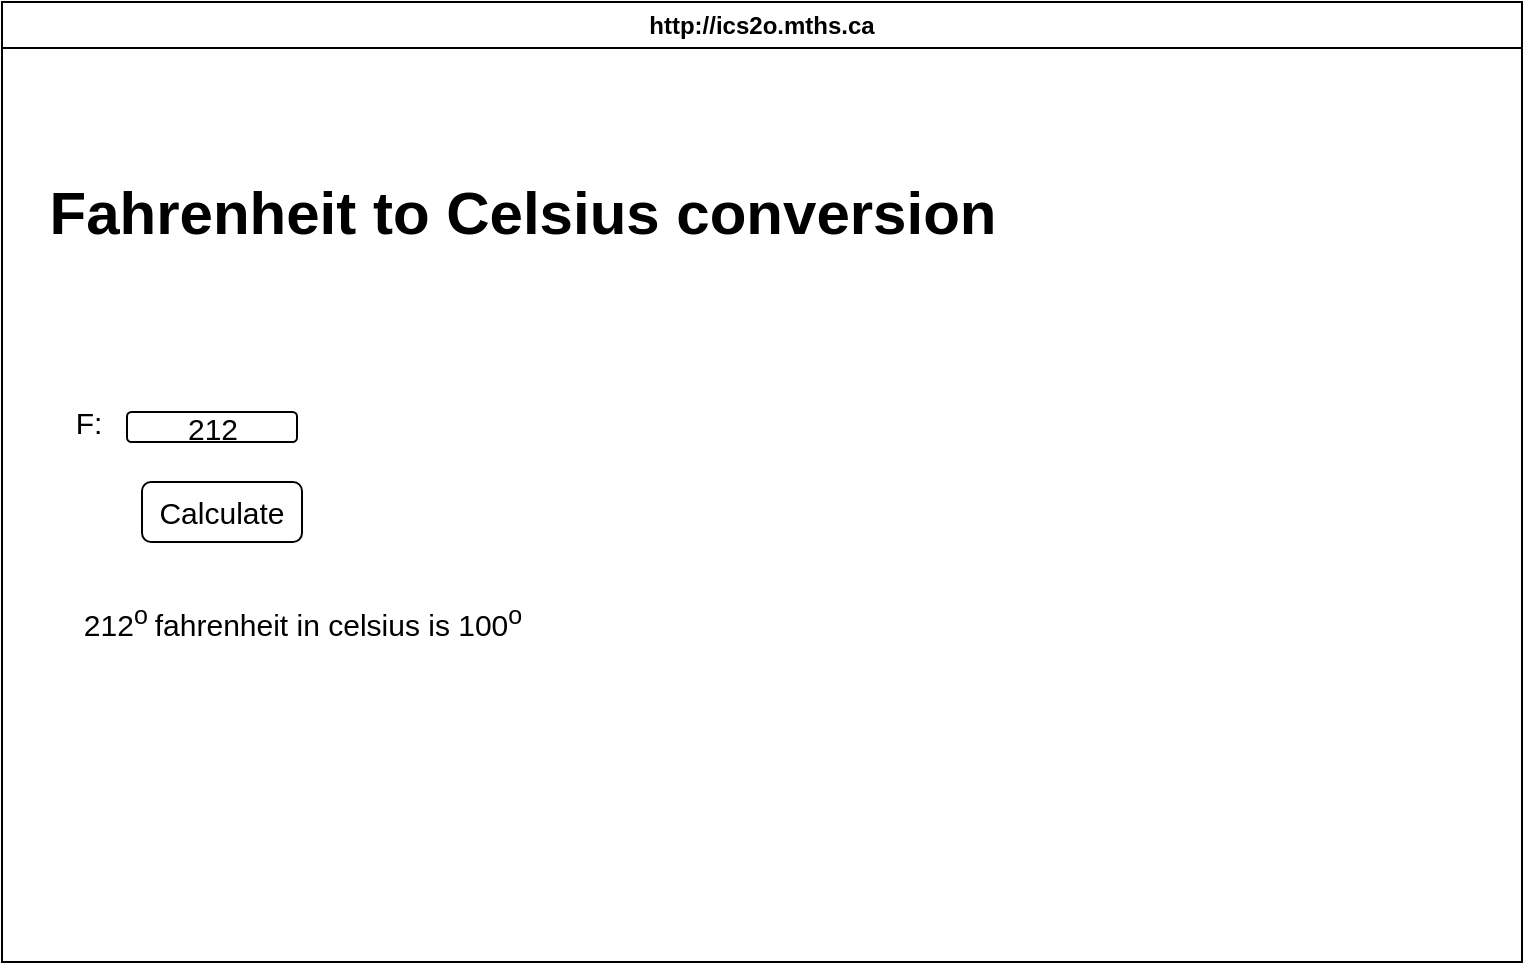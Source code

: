 <mxfile>
    <diagram id="HIP3nbAZw_EuaXWnEj3U" name="Page-1">
        <mxGraphModel dx="1086" dy="692" grid="1" gridSize="10" guides="1" tooltips="1" connect="1" arrows="1" fold="1" page="1" pageScale="1" pageWidth="850" pageHeight="1100" math="0" shadow="0">
            <root>
                <mxCell id="0"/>
                <mxCell id="1" parent="0"/>
                <mxCell id="7" value="http://ics2o.mths.ca" style="swimlane;whiteSpace=wrap;html=1;" parent="1" vertex="1">
                    <mxGeometry y="30" width="760" height="480" as="geometry"/>
                </mxCell>
                <mxCell id="20" value="&lt;h1&gt;Fahrenheit to Celsius conversion&lt;/h1&gt;" style="text;html=1;align=center;verticalAlign=middle;resizable=0;points=[];autosize=1;strokeColor=none;fillColor=none;fontSize=15;" vertex="1" parent="7">
                    <mxGeometry x="10" y="60" width="500" height="90" as="geometry"/>
                </mxCell>
                <mxCell id="17" value="Calculate" style="rounded=1;whiteSpace=wrap;html=1;fontSize=15;" vertex="1" parent="7">
                    <mxGeometry x="70" y="240" width="80" height="30" as="geometry"/>
                </mxCell>
                <mxCell id="18" value="212&lt;sup&gt;o&amp;nbsp;&lt;/sup&gt;fahrenheit in celsius is 100&lt;sup&gt;o&lt;/sup&gt;" style="text;html=1;align=center;verticalAlign=middle;resizable=0;points=[];autosize=1;strokeColor=none;fillColor=none;fontSize=15;" vertex="1" parent="7">
                    <mxGeometry x="30" y="290" width="240" height="40" as="geometry"/>
                </mxCell>
                <mxCell id="8" value="212" style="rounded=1;whiteSpace=wrap;html=1;fontSize=15;" vertex="1" parent="1">
                    <mxGeometry x="62.5" y="235" width="85" height="15" as="geometry"/>
                </mxCell>
                <mxCell id="9" value="F:" style="text;html=1;align=center;verticalAlign=middle;resizable=0;points=[];autosize=1;strokeColor=none;fillColor=none;fontSize=15;" vertex="1" parent="1">
                    <mxGeometry x="22.5" y="225" width="40" height="30" as="geometry"/>
                </mxCell>
            </root>
        </mxGraphModel>
    </diagram>
</mxfile>